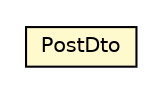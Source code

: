 #!/usr/local/bin/dot
#
# Class diagram 
# Generated by UMLGraph version R5_6_6-8-g8d7759 (http://www.umlgraph.org/)
#

digraph G {
	edge [fontname="Helvetica",fontsize=10,labelfontname="Helvetica",labelfontsize=10];
	node [fontname="Helvetica",fontsize=10,shape=plaintext];
	nodesep=0.25;
	ranksep=0.5;
	// org.dddlib.organisation.facade.PostDto
	c78722 [label=<<table title="org.dddlib.organisation.facade.PostDto" border="0" cellborder="1" cellspacing="0" cellpadding="2" port="p" bgcolor="lemonChiffon" href="./PostDto.html">
		<tr><td><table border="0" cellspacing="0" cellpadding="1">
<tr><td align="center" balign="center"> PostDto </td></tr>
		</table></td></tr>
		</table>>, URL="./PostDto.html", fontname="Helvetica", fontcolor="black", fontsize=10.0];
}

